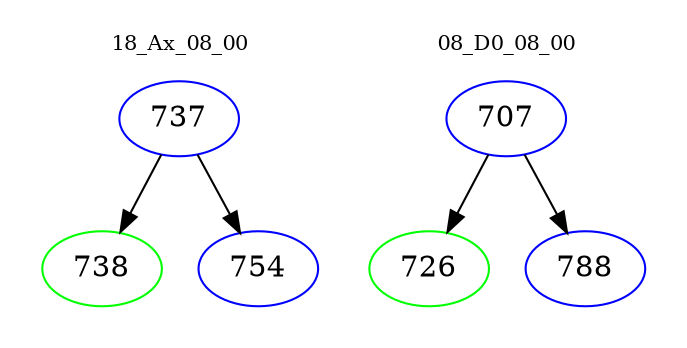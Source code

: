 digraph{
subgraph cluster_0 {
color = white
label = "18_Ax_08_00";
fontsize=10;
T0_737 [label="737", color="blue"]
T0_737 -> T0_738 [color="black"]
T0_738 [label="738", color="green"]
T0_737 -> T0_754 [color="black"]
T0_754 [label="754", color="blue"]
}
subgraph cluster_1 {
color = white
label = "08_D0_08_00";
fontsize=10;
T1_707 [label="707", color="blue"]
T1_707 -> T1_726 [color="black"]
T1_726 [label="726", color="green"]
T1_707 -> T1_788 [color="black"]
T1_788 [label="788", color="blue"]
}
}
